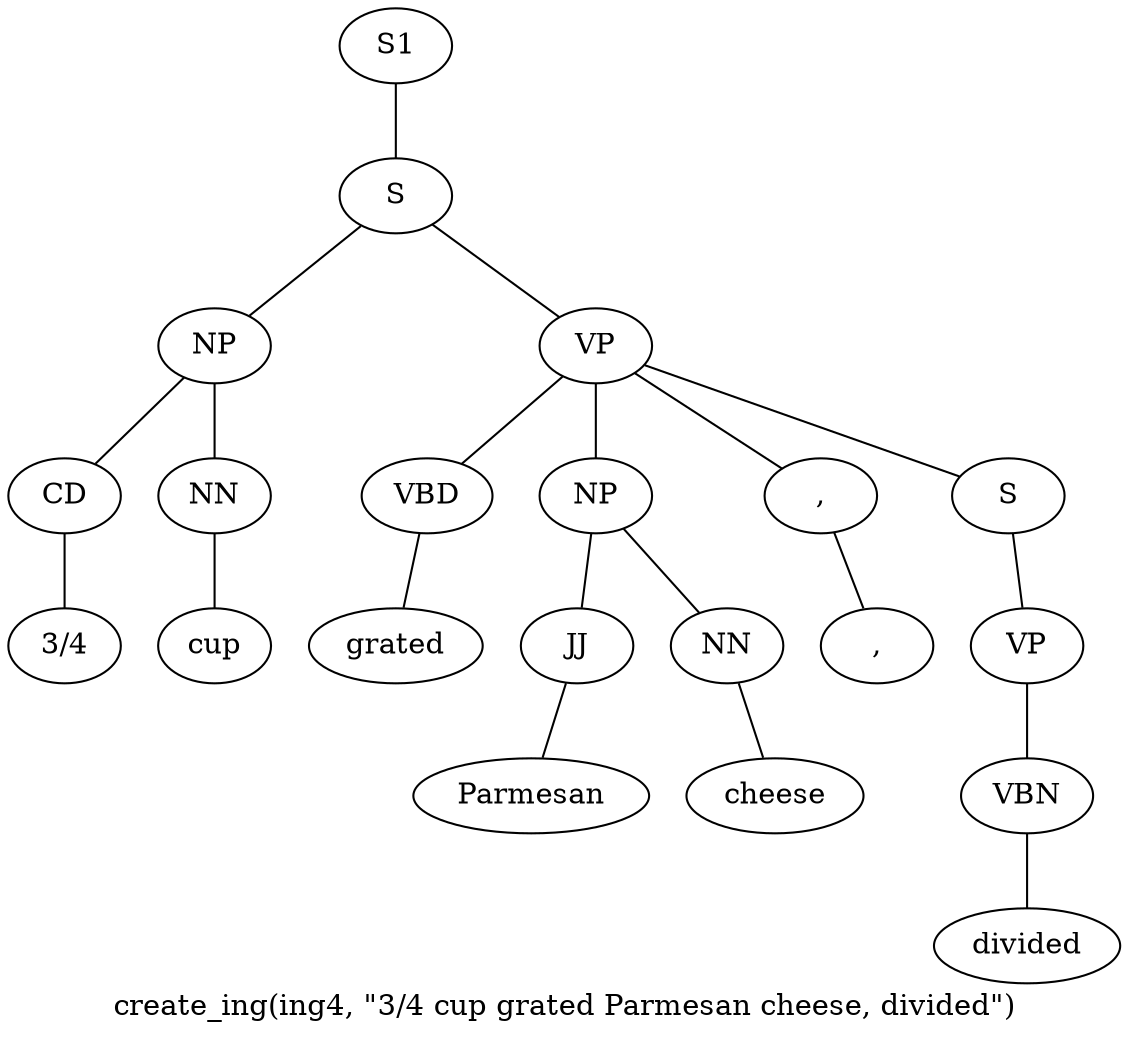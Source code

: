 graph SyntaxGraph {
	label = "create_ing(ing4, \"3/4 cup grated Parmesan cheese, divided\")";
	Node0 [label="S1"];
	Node1 [label="S"];
	Node2 [label="NP"];
	Node3 [label="CD"];
	Node4 [label="3/4"];
	Node5 [label="NN"];
	Node6 [label="cup"];
	Node7 [label="VP"];
	Node8 [label="VBD"];
	Node9 [label="grated"];
	Node10 [label="NP"];
	Node11 [label="JJ"];
	Node12 [label="Parmesan"];
	Node13 [label="NN"];
	Node14 [label="cheese"];
	Node15 [label=","];
	Node16 [label=","];
	Node17 [label="S"];
	Node18 [label="VP"];
	Node19 [label="VBN"];
	Node20 [label="divided"];

	Node0 -- Node1;
	Node1 -- Node2;
	Node1 -- Node7;
	Node2 -- Node3;
	Node2 -- Node5;
	Node3 -- Node4;
	Node5 -- Node6;
	Node7 -- Node8;
	Node7 -- Node10;
	Node7 -- Node15;
	Node7 -- Node17;
	Node8 -- Node9;
	Node10 -- Node11;
	Node10 -- Node13;
	Node11 -- Node12;
	Node13 -- Node14;
	Node15 -- Node16;
	Node17 -- Node18;
	Node18 -- Node19;
	Node19 -- Node20;
}